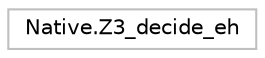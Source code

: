 digraph "Graphical Class Hierarchy"
{
 // LATEX_PDF_SIZE
  edge [fontname="Helvetica",fontsize="10",labelfontname="Helvetica",labelfontsize="10"];
  node [fontname="Helvetica",fontsize="10",shape=record];
  rankdir="LR";
  Node0 [label="Native.Z3_decide_eh",height=0.2,width=0.4,color="grey75", fillcolor="white", style="filled",tooltip=" "];
}
